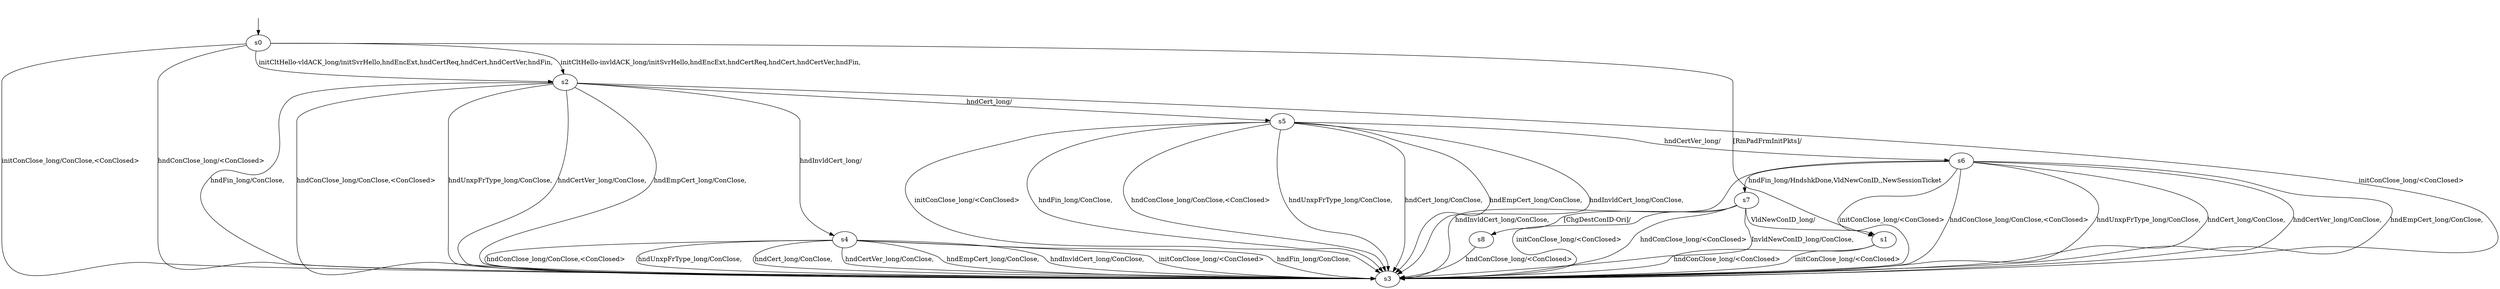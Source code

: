 digraph "../results/msquicModels/msquic-BWCA-BWCA-l-0/learnedModel" {
s0 [label=s0];
s1 [label=s1];
s2 [label=s2];
s3 [label=s3];
s4 [label=s4];
s5 [label=s5];
s6 [label=s6];
s7 [label=s7];
s8 [label=s8];
s0 -> s3  [label="initConClose_long/ConClose,<ConClosed> "];
s0 -> s2  [label="initCltHello-vldACK_long/initSvrHello,hndEncExt,hndCertReq,hndCert,hndCertVer,hndFin, "];
s0 -> s2  [label="initCltHello-invldACK_long/initSvrHello,hndEncExt,hndCertReq,hndCert,hndCertVer,hndFin, "];
s0 -> s3  [label="hndConClose_long/<ConClosed> "];
s0 -> s1  [label="[RmPadFrmInitPkts]/ "];
s1 -> s3  [label="initConClose_long/<ConClosed> "];
s1 -> s3  [label="hndConClose_long/<ConClosed> "];
s2 -> s3  [label="initConClose_long/<ConClosed> "];
s2 -> s3  [label="hndFin_long/ConClose, "];
s2 -> s3  [label="hndConClose_long/ConClose,<ConClosed> "];
s2 -> s3  [label="hndUnxpFrType_long/ConClose, "];
s2 -> s5  [label="hndCert_long/ "];
s2 -> s3  [label="hndCertVer_long/ConClose, "];
s2 -> s3  [label="hndEmpCert_long/ConClose, "];
s2 -> s4  [label="hndInvldCert_long/ "];
s4 -> s3  [label="initConClose_long/<ConClosed> "];
s4 -> s3  [label="hndFin_long/ConClose, "];
s4 -> s3  [label="hndConClose_long/ConClose,<ConClosed> "];
s4 -> s3  [label="hndUnxpFrType_long/ConClose, "];
s4 -> s3  [label="hndCert_long/ConClose, "];
s4 -> s3  [label="hndCertVer_long/ConClose, "];
s4 -> s3  [label="hndEmpCert_long/ConClose, "];
s4 -> s3  [label="hndInvldCert_long/ConClose, "];
s5 -> s3  [label="initConClose_long/<ConClosed> "];
s5 -> s3  [label="hndFin_long/ConClose, "];
s5 -> s3  [label="hndConClose_long/ConClose,<ConClosed> "];
s5 -> s3  [label="hndUnxpFrType_long/ConClose, "];
s5 -> s3  [label="hndCert_long/ConClose, "];
s5 -> s6  [label="hndCertVer_long/ "];
s5 -> s3  [label="hndEmpCert_long/ConClose, "];
s5 -> s3  [label="hndInvldCert_long/ConClose, "];
s6 -> s3  [label="initConClose_long/<ConClosed> "];
s6 -> s7  [label="hndFin_long/HndshkDone,VldNewConID,,NewSessionTicket "];
s6 -> s3  [label="hndConClose_long/ConClose,<ConClosed> "];
s6 -> s3  [label="hndUnxpFrType_long/ConClose, "];
s6 -> s3  [label="hndCert_long/ConClose, "];
s6 -> s3  [label="hndCertVer_long/ConClose, "];
s6 -> s3  [label="hndEmpCert_long/ConClose, "];
s6 -> s3  [label="hndInvldCert_long/ConClose, "];
s7 -> s3  [label="initConClose_long/<ConClosed> "];
s7 -> s3  [label="hndConClose_long/<ConClosed> "];
s7 -> s1  [label="VldNewConID_long/ "];
s7 -> s3  [label="InvldNewConID_long/ConClose, "];
s7 -> s8  [label="[ChgDestConID-Ori]/ "];
s8 -> s3  [label="hndConClose_long/<ConClosed> "];
__start0 [label="", shape=none];
__start0 -> s0  [label=""];
}
